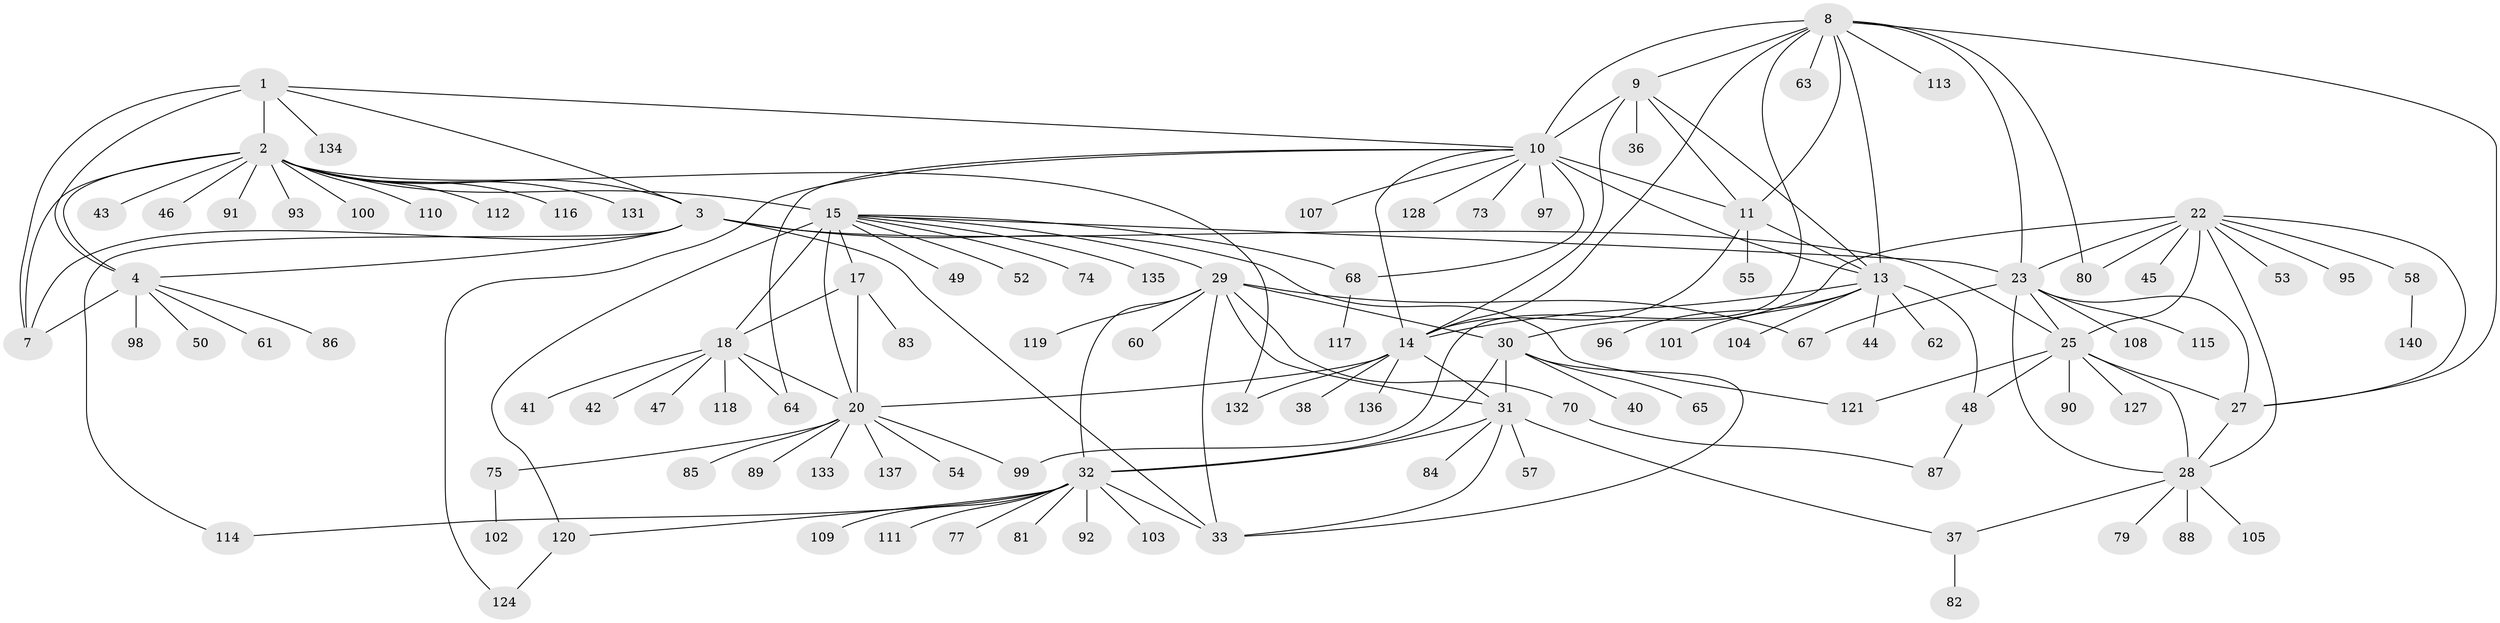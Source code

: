 // Generated by graph-tools (version 1.1) at 2025/24/03/03/25 07:24:10]
// undirected, 110 vertices, 160 edges
graph export_dot {
graph [start="1"]
  node [color=gray90,style=filled];
  1 [super="+129"];
  2 [super="+6"];
  3;
  4 [super="+5"];
  7;
  8 [super="+94"];
  9 [super="+126"];
  10 [super="+12"];
  11 [super="+122"];
  13 [super="+76"];
  14 [super="+39"];
  15 [super="+16"];
  17;
  18 [super="+19"];
  20 [super="+21"];
  22 [super="+24"];
  23 [super="+71"];
  25 [super="+26"];
  27;
  28 [super="+69"];
  29 [super="+34"];
  30 [super="+78"];
  31 [super="+66"];
  32 [super="+35"];
  33 [super="+106"];
  36;
  37;
  38 [super="+59"];
  40;
  41;
  42;
  43;
  44;
  45;
  46 [super="+56"];
  47;
  48 [super="+130"];
  49 [super="+138"];
  50 [super="+51"];
  52;
  53;
  54;
  55;
  57;
  58 [super="+72"];
  60;
  61;
  62;
  63;
  64 [super="+125"];
  65;
  67;
  68;
  70;
  73;
  74;
  75;
  77;
  79;
  80;
  81;
  82;
  83;
  84;
  85;
  86;
  87;
  88;
  89;
  90;
  91;
  92;
  93;
  95;
  96;
  97;
  98 [super="+123"];
  99;
  100;
  101;
  102;
  103 [super="+139"];
  104;
  105;
  107;
  108;
  109;
  110;
  111;
  112;
  113;
  114;
  115;
  116;
  117;
  118;
  119;
  120;
  121;
  124;
  127;
  128;
  131;
  132;
  133;
  134;
  135;
  136;
  137;
  140;
  1 -- 2 [weight=2];
  1 -- 3;
  1 -- 4 [weight=2];
  1 -- 7;
  1 -- 10;
  1 -- 134;
  2 -- 3 [weight=2];
  2 -- 4 [weight=4];
  2 -- 7 [weight=2];
  2 -- 43;
  2 -- 91;
  2 -- 93;
  2 -- 110;
  2 -- 131;
  2 -- 100;
  2 -- 132;
  2 -- 46;
  2 -- 15;
  2 -- 112;
  2 -- 116;
  3 -- 4 [weight=2];
  3 -- 7;
  3 -- 33;
  3 -- 114;
  3 -- 121;
  3 -- 25;
  4 -- 7 [weight=2];
  4 -- 61;
  4 -- 86;
  4 -- 98;
  4 -- 50;
  8 -- 9;
  8 -- 10 [weight=2];
  8 -- 11;
  8 -- 13;
  8 -- 14;
  8 -- 23;
  8 -- 63;
  8 -- 80;
  8 -- 99;
  8 -- 113;
  8 -- 27;
  9 -- 10 [weight=2];
  9 -- 11;
  9 -- 13;
  9 -- 14;
  9 -- 36;
  10 -- 11 [weight=2];
  10 -- 13 [weight=2];
  10 -- 14 [weight=2];
  10 -- 64;
  10 -- 68;
  10 -- 128;
  10 -- 97;
  10 -- 73;
  10 -- 107;
  10 -- 124;
  11 -- 13;
  11 -- 14;
  11 -- 55;
  13 -- 14;
  13 -- 44;
  13 -- 48;
  13 -- 62;
  13 -- 96;
  13 -- 101;
  13 -- 104;
  14 -- 31;
  14 -- 38;
  14 -- 132;
  14 -- 136;
  14 -- 20;
  15 -- 17 [weight=2];
  15 -- 18 [weight=4];
  15 -- 20 [weight=4];
  15 -- 23;
  15 -- 68;
  15 -- 135;
  15 -- 74;
  15 -- 49;
  15 -- 52;
  15 -- 120;
  15 -- 29;
  17 -- 18 [weight=2];
  17 -- 20 [weight=2];
  17 -- 83;
  18 -- 20 [weight=4];
  18 -- 64;
  18 -- 41;
  18 -- 42;
  18 -- 47;
  18 -- 118;
  20 -- 75;
  20 -- 89;
  20 -- 99;
  20 -- 133;
  20 -- 137;
  20 -- 85;
  20 -- 54;
  22 -- 23 [weight=2];
  22 -- 25 [weight=4];
  22 -- 27 [weight=2];
  22 -- 28 [weight=2];
  22 -- 30;
  22 -- 53;
  22 -- 58;
  22 -- 80;
  22 -- 95;
  22 -- 45;
  23 -- 25 [weight=2];
  23 -- 27;
  23 -- 28;
  23 -- 67;
  23 -- 108;
  23 -- 115;
  25 -- 27 [weight=2];
  25 -- 28 [weight=2];
  25 -- 90;
  25 -- 121;
  25 -- 127;
  25 -- 48;
  27 -- 28;
  28 -- 37;
  28 -- 79;
  28 -- 88;
  28 -- 105;
  29 -- 30 [weight=2];
  29 -- 31 [weight=2];
  29 -- 32 [weight=4];
  29 -- 33 [weight=2];
  29 -- 60;
  29 -- 67;
  29 -- 70;
  29 -- 119;
  30 -- 31;
  30 -- 32 [weight=2];
  30 -- 33;
  30 -- 40;
  30 -- 65;
  31 -- 32 [weight=2];
  31 -- 33;
  31 -- 37;
  31 -- 57;
  31 -- 84;
  32 -- 33 [weight=2];
  32 -- 77;
  32 -- 81;
  32 -- 92;
  32 -- 103;
  32 -- 111;
  32 -- 120;
  32 -- 114;
  32 -- 109;
  37 -- 82;
  48 -- 87;
  58 -- 140;
  68 -- 117;
  70 -- 87;
  75 -- 102;
  120 -- 124;
}
